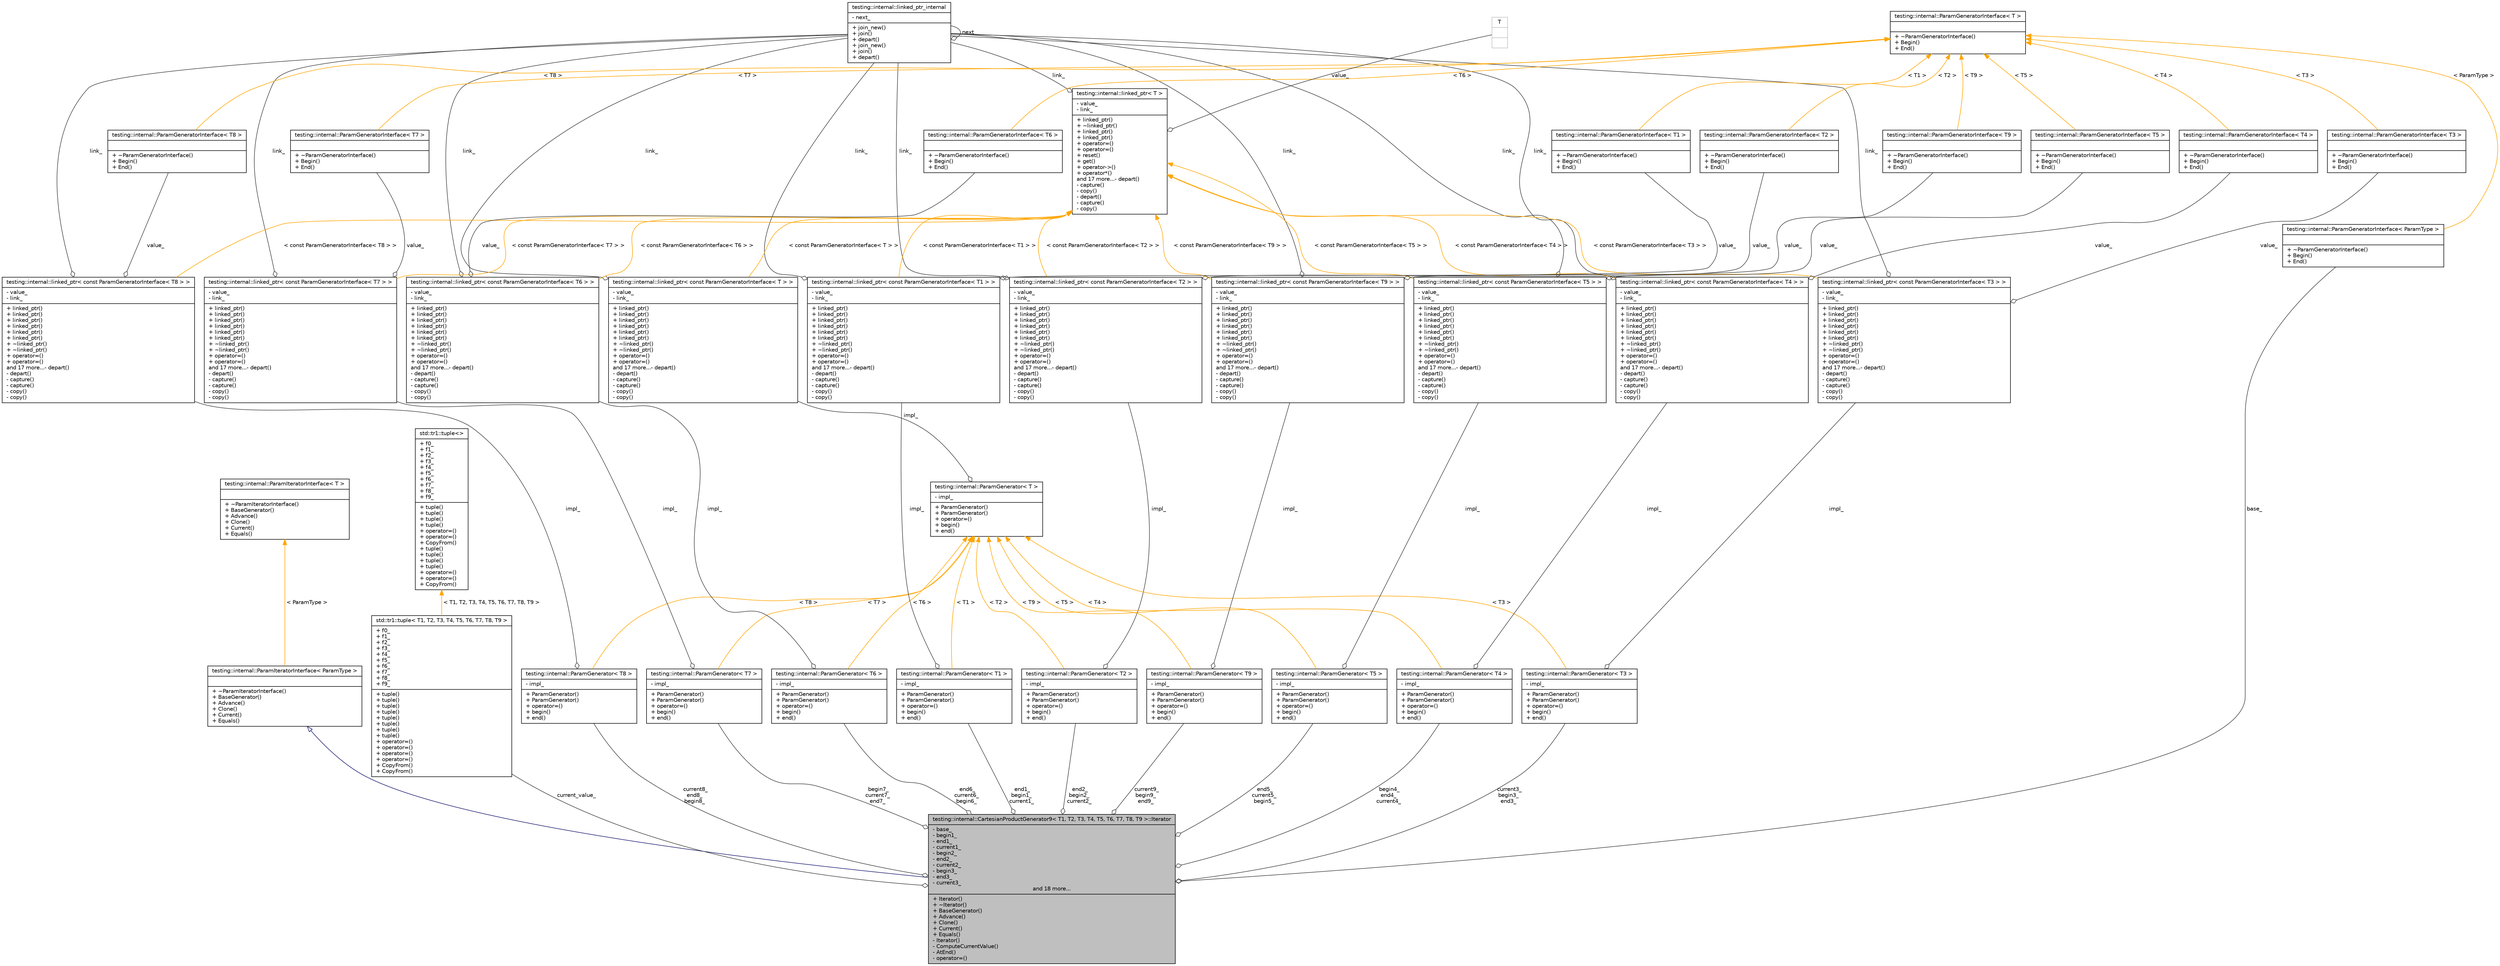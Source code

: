 digraph G
{
  edge [fontname="Helvetica",fontsize="10",labelfontname="Helvetica",labelfontsize="10"];
  node [fontname="Helvetica",fontsize="10",shape=record];
  Node1 [label="{testing::internal::CartesianProductGenerator9\< T1, T2, T3, T4, T5, T6, T7, T8, T9 \>::Iterator\n|- base_\l- begin1_\l- end1_\l- current1_\l- begin2_\l- end2_\l- current2_\l- begin3_\l- end3_\l- current3_\land 18 more...|+ Iterator()\l+ ~Iterator()\l+ BaseGenerator()\l+ Advance()\l+ Clone()\l+ Current()\l+ Equals()\l- Iterator()\l- ComputeCurrentValue()\l- AtEnd()\l- operator=()\l}",height=0.2,width=0.4,color="black", fillcolor="grey75", style="filled" fontcolor="black"];
  Node2 -> Node1 [dir="back",color="midnightblue",fontsize="10",style="solid",arrowtail="onormal",fontname="Helvetica"];
  Node2 [label="{testing::internal::ParamIteratorInterface\< ParamType \>\n||+ ~ParamIteratorInterface()\l+ BaseGenerator()\l+ Advance()\l+ Clone()\l+ Current()\l+ Equals()\l}",height=0.2,width=0.4,color="black", fillcolor="white", style="filled",URL="$classtesting_1_1internal_1_1ParamIteratorInterface.html"];
  Node3 -> Node2 [dir="back",color="orange",fontsize="10",style="solid",label=" \< ParamType \>" ,fontname="Helvetica"];
  Node3 [label="{testing::internal::ParamIteratorInterface\< T \>\n||+ ~ParamIteratorInterface()\l+ BaseGenerator()\l+ Advance()\l+ Clone()\l+ Current()\l+ Equals()\l}",height=0.2,width=0.4,color="black", fillcolor="white", style="filled",URL="$classtesting_1_1internal_1_1ParamIteratorInterface.html"];
  Node4 -> Node1 [color="grey25",fontsize="10",style="solid",label=" current_value_" ,arrowhead="odiamond",fontname="Helvetica"];
  Node4 [label="{std::tr1::tuple\< T1, T2, T3, T4, T5, T6, T7, T8, T9 \>\n|+ f0_\l+ f1_\l+ f2_\l+ f3_\l+ f4_\l+ f5_\l+ f6_\l+ f7_\l+ f8_\l+ f9_\l|+ tuple()\l+ tuple()\l+ tuple()\l+ tuple()\l+ tuple()\l+ tuple()\l+ tuple()\l+ tuple()\l+ operator=()\l+ operator=()\l+ operator=()\l+ operator=()\l+ CopyFrom()\l+ CopyFrom()\l}",height=0.2,width=0.4,color="black", fillcolor="white", style="filled",URL="$classstd_1_1tr1_1_1tuple.html"];
  Node5 -> Node4 [dir="back",color="orange",fontsize="10",style="solid",label=" \< T1, T2, T3, T4, T5, T6, T7, T8, T9 \>" ,fontname="Helvetica"];
  Node5 [label="{std::tr1::tuple\<\>\n|+ f0_\l+ f1_\l+ f2_\l+ f3_\l+ f4_\l+ f5_\l+ f6_\l+ f7_\l+ f8_\l+ f9_\l|+ tuple()\l+ tuple()\l+ tuple()\l+ tuple()\l+ operator=()\l+ operator=()\l+ CopyFrom()\l+ tuple()\l+ tuple()\l+ tuple()\l+ tuple()\l+ operator=()\l+ operator=()\l+ CopyFrom()\l}",height=0.2,width=0.4,color="black", fillcolor="white", style="filled",URL="$classstd_1_1tr1_1_1tuple.html"];
  Node6 -> Node1 [color="grey25",fontsize="10",style="solid",label=" end2_\nbegin2_\ncurrent2_" ,arrowhead="odiamond",fontname="Helvetica"];
  Node6 [label="{testing::internal::ParamGenerator\< T2 \>\n|- impl_\l|+ ParamGenerator()\l+ ParamGenerator()\l+ operator=()\l+ begin()\l+ end()\l}",height=0.2,width=0.4,color="black", fillcolor="white", style="filled",URL="$classtesting_1_1internal_1_1ParamGenerator.html"];
  Node7 -> Node6 [color="grey25",fontsize="10",style="solid",label=" impl_" ,arrowhead="odiamond",fontname="Helvetica"];
  Node7 [label="{testing::internal::linked_ptr\< const ParamGeneratorInterface\< T2 \> \>\n|- value_\l- link_\l|+ linked_ptr()\l+ linked_ptr()\l+ linked_ptr()\l+ linked_ptr()\l+ linked_ptr()\l+ linked_ptr()\l+ ~linked_ptr()\l+ ~linked_ptr()\l+ operator=()\l+ operator=()\land 17 more...- depart()\l- depart()\l- capture()\l- capture()\l- copy()\l- copy()\l}",height=0.2,width=0.4,color="black", fillcolor="white", style="filled",URL="$classtesting_1_1internal_1_1linked__ptr.html"];
  Node8 -> Node7 [color="grey25",fontsize="10",style="solid",label=" link_" ,arrowhead="odiamond",fontname="Helvetica"];
  Node8 [label="{testing::internal::linked_ptr_internal\n|- next_\l|+ join_new()\l+ join()\l+ depart()\l+ join_new()\l+ join()\l+ depart()\l}",height=0.2,width=0.4,color="black", fillcolor="white", style="filled",URL="$classtesting_1_1internal_1_1linked__ptr__internal.html"];
  Node8 -> Node8 [color="grey25",fontsize="10",style="solid",label=" next_" ,arrowhead="odiamond",fontname="Helvetica"];
  Node9 -> Node7 [color="grey25",fontsize="10",style="solid",label=" value_" ,arrowhead="odiamond",fontname="Helvetica"];
  Node9 [label="{testing::internal::ParamGeneratorInterface\< T2 \>\n||+ ~ParamGeneratorInterface()\l+ Begin()\l+ End()\l}",height=0.2,width=0.4,color="black", fillcolor="white", style="filled",URL="$classtesting_1_1internal_1_1ParamGeneratorInterface.html"];
  Node10 -> Node9 [dir="back",color="orange",fontsize="10",style="solid",label=" \< T2 \>" ,fontname="Helvetica"];
  Node10 [label="{testing::internal::ParamGeneratorInterface\< T \>\n||+ ~ParamGeneratorInterface()\l+ Begin()\l+ End()\l}",height=0.2,width=0.4,color="black", fillcolor="white", style="filled",URL="$classtesting_1_1internal_1_1ParamGeneratorInterface.html"];
  Node11 -> Node7 [dir="back",color="orange",fontsize="10",style="solid",label=" \< const ParamGeneratorInterface\< T2 \> \>" ,fontname="Helvetica"];
  Node11 [label="{testing::internal::linked_ptr\< T \>\n|- value_\l- link_\l|+ linked_ptr()\l+ ~linked_ptr()\l+ linked_ptr()\l+ linked_ptr()\l+ operator=()\l+ operator=()\l+ reset()\l+ get()\l+ operator-\>()\l+ operator*()\land 17 more...- depart()\l- capture()\l- copy()\l- depart()\l- capture()\l- copy()\l}",height=0.2,width=0.4,color="black", fillcolor="white", style="filled",URL="$classtesting_1_1internal_1_1linked__ptr.html"];
  Node8 -> Node11 [color="grey25",fontsize="10",style="solid",label=" link_" ,arrowhead="odiamond",fontname="Helvetica"];
  Node12 -> Node11 [color="grey25",fontsize="10",style="solid",label=" value_" ,arrowhead="odiamond",fontname="Helvetica"];
  Node12 [label="{T\n||}",height=0.2,width=0.4,color="grey75", fillcolor="white", style="filled"];
  Node13 -> Node6 [dir="back",color="orange",fontsize="10",style="solid",label=" \< T2 \>" ,fontname="Helvetica"];
  Node13 [label="{testing::internal::ParamGenerator\< T \>\n|- impl_\l|+ ParamGenerator()\l+ ParamGenerator()\l+ operator=()\l+ begin()\l+ end()\l}",height=0.2,width=0.4,color="black", fillcolor="white", style="filled",URL="$classtesting_1_1internal_1_1ParamGenerator.html"];
  Node14 -> Node13 [color="grey25",fontsize="10",style="solid",label=" impl_" ,arrowhead="odiamond",fontname="Helvetica"];
  Node14 [label="{testing::internal::linked_ptr\< const ParamGeneratorInterface\< T \> \>\n|- value_\l- link_\l|+ linked_ptr()\l+ linked_ptr()\l+ linked_ptr()\l+ linked_ptr()\l+ linked_ptr()\l+ linked_ptr()\l+ ~linked_ptr()\l+ ~linked_ptr()\l+ operator=()\l+ operator=()\land 17 more...- depart()\l- depart()\l- capture()\l- capture()\l- copy()\l- copy()\l}",height=0.2,width=0.4,color="black", fillcolor="white", style="filled",URL="$classtesting_1_1internal_1_1linked__ptr.html"];
  Node8 -> Node14 [color="grey25",fontsize="10",style="solid",label=" link_" ,arrowhead="odiamond",fontname="Helvetica"];
  Node11 -> Node14 [dir="back",color="orange",fontsize="10",style="solid",label=" \< const ParamGeneratorInterface\< T \> \>" ,fontname="Helvetica"];
  Node15 -> Node1 [color="grey25",fontsize="10",style="solid",label=" current9_\nbegin9_\nend9_" ,arrowhead="odiamond",fontname="Helvetica"];
  Node15 [label="{testing::internal::ParamGenerator\< T9 \>\n|- impl_\l|+ ParamGenerator()\l+ ParamGenerator()\l+ operator=()\l+ begin()\l+ end()\l}",height=0.2,width=0.4,color="black", fillcolor="white", style="filled",URL="$classtesting_1_1internal_1_1ParamGenerator.html"];
  Node16 -> Node15 [color="grey25",fontsize="10",style="solid",label=" impl_" ,arrowhead="odiamond",fontname="Helvetica"];
  Node16 [label="{testing::internal::linked_ptr\< const ParamGeneratorInterface\< T9 \> \>\n|- value_\l- link_\l|+ linked_ptr()\l+ linked_ptr()\l+ linked_ptr()\l+ linked_ptr()\l+ linked_ptr()\l+ linked_ptr()\l+ ~linked_ptr()\l+ ~linked_ptr()\l+ operator=()\l+ operator=()\land 17 more...- depart()\l- depart()\l- capture()\l- capture()\l- copy()\l- copy()\l}",height=0.2,width=0.4,color="black", fillcolor="white", style="filled",URL="$classtesting_1_1internal_1_1linked__ptr.html"];
  Node8 -> Node16 [color="grey25",fontsize="10",style="solid",label=" link_" ,arrowhead="odiamond",fontname="Helvetica"];
  Node17 -> Node16 [color="grey25",fontsize="10",style="solid",label=" value_" ,arrowhead="odiamond",fontname="Helvetica"];
  Node17 [label="{testing::internal::ParamGeneratorInterface\< T9 \>\n||+ ~ParamGeneratorInterface()\l+ Begin()\l+ End()\l}",height=0.2,width=0.4,color="black", fillcolor="white", style="filled",URL="$classtesting_1_1internal_1_1ParamGeneratorInterface.html"];
  Node10 -> Node17 [dir="back",color="orange",fontsize="10",style="solid",label=" \< T9 \>" ,fontname="Helvetica"];
  Node11 -> Node16 [dir="back",color="orange",fontsize="10",style="solid",label=" \< const ParamGeneratorInterface\< T9 \> \>" ,fontname="Helvetica"];
  Node13 -> Node15 [dir="back",color="orange",fontsize="10",style="solid",label=" \< T9 \>" ,fontname="Helvetica"];
  Node18 -> Node1 [color="grey25",fontsize="10",style="solid",label=" current8_\nend8_\nbegin8_" ,arrowhead="odiamond",fontname="Helvetica"];
  Node18 [label="{testing::internal::ParamGenerator\< T8 \>\n|- impl_\l|+ ParamGenerator()\l+ ParamGenerator()\l+ operator=()\l+ begin()\l+ end()\l}",height=0.2,width=0.4,color="black", fillcolor="white", style="filled",URL="$classtesting_1_1internal_1_1ParamGenerator.html"];
  Node19 -> Node18 [color="grey25",fontsize="10",style="solid",label=" impl_" ,arrowhead="odiamond",fontname="Helvetica"];
  Node19 [label="{testing::internal::linked_ptr\< const ParamGeneratorInterface\< T8 \> \>\n|- value_\l- link_\l|+ linked_ptr()\l+ linked_ptr()\l+ linked_ptr()\l+ linked_ptr()\l+ linked_ptr()\l+ linked_ptr()\l+ ~linked_ptr()\l+ ~linked_ptr()\l+ operator=()\l+ operator=()\land 17 more...- depart()\l- depart()\l- capture()\l- capture()\l- copy()\l- copy()\l}",height=0.2,width=0.4,color="black", fillcolor="white", style="filled",URL="$classtesting_1_1internal_1_1linked__ptr.html"];
  Node8 -> Node19 [color="grey25",fontsize="10",style="solid",label=" link_" ,arrowhead="odiamond",fontname="Helvetica"];
  Node20 -> Node19 [color="grey25",fontsize="10",style="solid",label=" value_" ,arrowhead="odiamond",fontname="Helvetica"];
  Node20 [label="{testing::internal::ParamGeneratorInterface\< T8 \>\n||+ ~ParamGeneratorInterface()\l+ Begin()\l+ End()\l}",height=0.2,width=0.4,color="black", fillcolor="white", style="filled",URL="$classtesting_1_1internal_1_1ParamGeneratorInterface.html"];
  Node10 -> Node20 [dir="back",color="orange",fontsize="10",style="solid",label=" \< T8 \>" ,fontname="Helvetica"];
  Node11 -> Node19 [dir="back",color="orange",fontsize="10",style="solid",label=" \< const ParamGeneratorInterface\< T8 \> \>" ,fontname="Helvetica"];
  Node13 -> Node18 [dir="back",color="orange",fontsize="10",style="solid",label=" \< T8 \>" ,fontname="Helvetica"];
  Node21 -> Node1 [color="grey25",fontsize="10",style="solid",label=" begin7_\ncurrent7_\nend7_" ,arrowhead="odiamond",fontname="Helvetica"];
  Node21 [label="{testing::internal::ParamGenerator\< T7 \>\n|- impl_\l|+ ParamGenerator()\l+ ParamGenerator()\l+ operator=()\l+ begin()\l+ end()\l}",height=0.2,width=0.4,color="black", fillcolor="white", style="filled",URL="$classtesting_1_1internal_1_1ParamGenerator.html"];
  Node22 -> Node21 [color="grey25",fontsize="10",style="solid",label=" impl_" ,arrowhead="odiamond",fontname="Helvetica"];
  Node22 [label="{testing::internal::linked_ptr\< const ParamGeneratorInterface\< T7 \> \>\n|- value_\l- link_\l|+ linked_ptr()\l+ linked_ptr()\l+ linked_ptr()\l+ linked_ptr()\l+ linked_ptr()\l+ linked_ptr()\l+ ~linked_ptr()\l+ ~linked_ptr()\l+ operator=()\l+ operator=()\land 17 more...- depart()\l- depart()\l- capture()\l- capture()\l- copy()\l- copy()\l}",height=0.2,width=0.4,color="black", fillcolor="white", style="filled",URL="$classtesting_1_1internal_1_1linked__ptr.html"];
  Node8 -> Node22 [color="grey25",fontsize="10",style="solid",label=" link_" ,arrowhead="odiamond",fontname="Helvetica"];
  Node23 -> Node22 [color="grey25",fontsize="10",style="solid",label=" value_" ,arrowhead="odiamond",fontname="Helvetica"];
  Node23 [label="{testing::internal::ParamGeneratorInterface\< T7 \>\n||+ ~ParamGeneratorInterface()\l+ Begin()\l+ End()\l}",height=0.2,width=0.4,color="black", fillcolor="white", style="filled",URL="$classtesting_1_1internal_1_1ParamGeneratorInterface.html"];
  Node10 -> Node23 [dir="back",color="orange",fontsize="10",style="solid",label=" \< T7 \>" ,fontname="Helvetica"];
  Node11 -> Node22 [dir="back",color="orange",fontsize="10",style="solid",label=" \< const ParamGeneratorInterface\< T7 \> \>" ,fontname="Helvetica"];
  Node13 -> Node21 [dir="back",color="orange",fontsize="10",style="solid",label=" \< T7 \>" ,fontname="Helvetica"];
  Node24 -> Node1 [color="grey25",fontsize="10",style="solid",label=" base_" ,arrowhead="odiamond",fontname="Helvetica"];
  Node24 [label="{testing::internal::ParamGeneratorInterface\< ParamType \>\n||+ ~ParamGeneratorInterface()\l+ Begin()\l+ End()\l}",height=0.2,width=0.4,color="black", fillcolor="white", style="filled",URL="$classtesting_1_1internal_1_1ParamGeneratorInterface.html"];
  Node10 -> Node24 [dir="back",color="orange",fontsize="10",style="solid",label=" \< ParamType \>" ,fontname="Helvetica"];
  Node25 -> Node1 [color="grey25",fontsize="10",style="solid",label=" end6_\ncurrent6_\nbegin6_" ,arrowhead="odiamond",fontname="Helvetica"];
  Node25 [label="{testing::internal::ParamGenerator\< T6 \>\n|- impl_\l|+ ParamGenerator()\l+ ParamGenerator()\l+ operator=()\l+ begin()\l+ end()\l}",height=0.2,width=0.4,color="black", fillcolor="white", style="filled",URL="$classtesting_1_1internal_1_1ParamGenerator.html"];
  Node26 -> Node25 [color="grey25",fontsize="10",style="solid",label=" impl_" ,arrowhead="odiamond",fontname="Helvetica"];
  Node26 [label="{testing::internal::linked_ptr\< const ParamGeneratorInterface\< T6 \> \>\n|- value_\l- link_\l|+ linked_ptr()\l+ linked_ptr()\l+ linked_ptr()\l+ linked_ptr()\l+ linked_ptr()\l+ linked_ptr()\l+ ~linked_ptr()\l+ ~linked_ptr()\l+ operator=()\l+ operator=()\land 17 more...- depart()\l- depart()\l- capture()\l- capture()\l- copy()\l- copy()\l}",height=0.2,width=0.4,color="black", fillcolor="white", style="filled",URL="$classtesting_1_1internal_1_1linked__ptr.html"];
  Node8 -> Node26 [color="grey25",fontsize="10",style="solid",label=" link_" ,arrowhead="odiamond",fontname="Helvetica"];
  Node27 -> Node26 [color="grey25",fontsize="10",style="solid",label=" value_" ,arrowhead="odiamond",fontname="Helvetica"];
  Node27 [label="{testing::internal::ParamGeneratorInterface\< T6 \>\n||+ ~ParamGeneratorInterface()\l+ Begin()\l+ End()\l}",height=0.2,width=0.4,color="black", fillcolor="white", style="filled",URL="$classtesting_1_1internal_1_1ParamGeneratorInterface.html"];
  Node10 -> Node27 [dir="back",color="orange",fontsize="10",style="solid",label=" \< T6 \>" ,fontname="Helvetica"];
  Node11 -> Node26 [dir="back",color="orange",fontsize="10",style="solid",label=" \< const ParamGeneratorInterface\< T6 \> \>" ,fontname="Helvetica"];
  Node13 -> Node25 [dir="back",color="orange",fontsize="10",style="solid",label=" \< T6 \>" ,fontname="Helvetica"];
  Node28 -> Node1 [color="grey25",fontsize="10",style="solid",label=" end1_\nbegin1_\ncurrent1_" ,arrowhead="odiamond",fontname="Helvetica"];
  Node28 [label="{testing::internal::ParamGenerator\< T1 \>\n|- impl_\l|+ ParamGenerator()\l+ ParamGenerator()\l+ operator=()\l+ begin()\l+ end()\l}",height=0.2,width=0.4,color="black", fillcolor="white", style="filled",URL="$classtesting_1_1internal_1_1ParamGenerator.html"];
  Node29 -> Node28 [color="grey25",fontsize="10",style="solid",label=" impl_" ,arrowhead="odiamond",fontname="Helvetica"];
  Node29 [label="{testing::internal::linked_ptr\< const ParamGeneratorInterface\< T1 \> \>\n|- value_\l- link_\l|+ linked_ptr()\l+ linked_ptr()\l+ linked_ptr()\l+ linked_ptr()\l+ linked_ptr()\l+ linked_ptr()\l+ ~linked_ptr()\l+ ~linked_ptr()\l+ operator=()\l+ operator=()\land 17 more...- depart()\l- depart()\l- capture()\l- capture()\l- copy()\l- copy()\l}",height=0.2,width=0.4,color="black", fillcolor="white", style="filled",URL="$classtesting_1_1internal_1_1linked__ptr.html"];
  Node8 -> Node29 [color="grey25",fontsize="10",style="solid",label=" link_" ,arrowhead="odiamond",fontname="Helvetica"];
  Node30 -> Node29 [color="grey25",fontsize="10",style="solid",label=" value_" ,arrowhead="odiamond",fontname="Helvetica"];
  Node30 [label="{testing::internal::ParamGeneratorInterface\< T1 \>\n||+ ~ParamGeneratorInterface()\l+ Begin()\l+ End()\l}",height=0.2,width=0.4,color="black", fillcolor="white", style="filled",URL="$classtesting_1_1internal_1_1ParamGeneratorInterface.html"];
  Node10 -> Node30 [dir="back",color="orange",fontsize="10",style="solid",label=" \< T1 \>" ,fontname="Helvetica"];
  Node11 -> Node29 [dir="back",color="orange",fontsize="10",style="solid",label=" \< const ParamGeneratorInterface\< T1 \> \>" ,fontname="Helvetica"];
  Node13 -> Node28 [dir="back",color="orange",fontsize="10",style="solid",label=" \< T1 \>" ,fontname="Helvetica"];
  Node31 -> Node1 [color="grey25",fontsize="10",style="solid",label=" end5_\ncurrent5_\nbegin5_" ,arrowhead="odiamond",fontname="Helvetica"];
  Node31 [label="{testing::internal::ParamGenerator\< T5 \>\n|- impl_\l|+ ParamGenerator()\l+ ParamGenerator()\l+ operator=()\l+ begin()\l+ end()\l}",height=0.2,width=0.4,color="black", fillcolor="white", style="filled",URL="$classtesting_1_1internal_1_1ParamGenerator.html"];
  Node32 -> Node31 [color="grey25",fontsize="10",style="solid",label=" impl_" ,arrowhead="odiamond",fontname="Helvetica"];
  Node32 [label="{testing::internal::linked_ptr\< const ParamGeneratorInterface\< T5 \> \>\n|- value_\l- link_\l|+ linked_ptr()\l+ linked_ptr()\l+ linked_ptr()\l+ linked_ptr()\l+ linked_ptr()\l+ linked_ptr()\l+ ~linked_ptr()\l+ ~linked_ptr()\l+ operator=()\l+ operator=()\land 17 more...- depart()\l- depart()\l- capture()\l- capture()\l- copy()\l- copy()\l}",height=0.2,width=0.4,color="black", fillcolor="white", style="filled",URL="$classtesting_1_1internal_1_1linked__ptr.html"];
  Node8 -> Node32 [color="grey25",fontsize="10",style="solid",label=" link_" ,arrowhead="odiamond",fontname="Helvetica"];
  Node33 -> Node32 [color="grey25",fontsize="10",style="solid",label=" value_" ,arrowhead="odiamond",fontname="Helvetica"];
  Node33 [label="{testing::internal::ParamGeneratorInterface\< T5 \>\n||+ ~ParamGeneratorInterface()\l+ Begin()\l+ End()\l}",height=0.2,width=0.4,color="black", fillcolor="white", style="filled",URL="$classtesting_1_1internal_1_1ParamGeneratorInterface.html"];
  Node10 -> Node33 [dir="back",color="orange",fontsize="10",style="solid",label=" \< T5 \>" ,fontname="Helvetica"];
  Node11 -> Node32 [dir="back",color="orange",fontsize="10",style="solid",label=" \< const ParamGeneratorInterface\< T5 \> \>" ,fontname="Helvetica"];
  Node13 -> Node31 [dir="back",color="orange",fontsize="10",style="solid",label=" \< T5 \>" ,fontname="Helvetica"];
  Node34 -> Node1 [color="grey25",fontsize="10",style="solid",label=" begin4_\nend4_\ncurrent4_" ,arrowhead="odiamond",fontname="Helvetica"];
  Node34 [label="{testing::internal::ParamGenerator\< T4 \>\n|- impl_\l|+ ParamGenerator()\l+ ParamGenerator()\l+ operator=()\l+ begin()\l+ end()\l}",height=0.2,width=0.4,color="black", fillcolor="white", style="filled",URL="$classtesting_1_1internal_1_1ParamGenerator.html"];
  Node35 -> Node34 [color="grey25",fontsize="10",style="solid",label=" impl_" ,arrowhead="odiamond",fontname="Helvetica"];
  Node35 [label="{testing::internal::linked_ptr\< const ParamGeneratorInterface\< T4 \> \>\n|- value_\l- link_\l|+ linked_ptr()\l+ linked_ptr()\l+ linked_ptr()\l+ linked_ptr()\l+ linked_ptr()\l+ linked_ptr()\l+ ~linked_ptr()\l+ ~linked_ptr()\l+ operator=()\l+ operator=()\land 17 more...- depart()\l- depart()\l- capture()\l- capture()\l- copy()\l- copy()\l}",height=0.2,width=0.4,color="black", fillcolor="white", style="filled",URL="$classtesting_1_1internal_1_1linked__ptr.html"];
  Node8 -> Node35 [color="grey25",fontsize="10",style="solid",label=" link_" ,arrowhead="odiamond",fontname="Helvetica"];
  Node36 -> Node35 [color="grey25",fontsize="10",style="solid",label=" value_" ,arrowhead="odiamond",fontname="Helvetica"];
  Node36 [label="{testing::internal::ParamGeneratorInterface\< T4 \>\n||+ ~ParamGeneratorInterface()\l+ Begin()\l+ End()\l}",height=0.2,width=0.4,color="black", fillcolor="white", style="filled",URL="$classtesting_1_1internal_1_1ParamGeneratorInterface.html"];
  Node10 -> Node36 [dir="back",color="orange",fontsize="10",style="solid",label=" \< T4 \>" ,fontname="Helvetica"];
  Node11 -> Node35 [dir="back",color="orange",fontsize="10",style="solid",label=" \< const ParamGeneratorInterface\< T4 \> \>" ,fontname="Helvetica"];
  Node13 -> Node34 [dir="back",color="orange",fontsize="10",style="solid",label=" \< T4 \>" ,fontname="Helvetica"];
  Node37 -> Node1 [color="grey25",fontsize="10",style="solid",label=" current3_\nbegin3_\nend3_" ,arrowhead="odiamond",fontname="Helvetica"];
  Node37 [label="{testing::internal::ParamGenerator\< T3 \>\n|- impl_\l|+ ParamGenerator()\l+ ParamGenerator()\l+ operator=()\l+ begin()\l+ end()\l}",height=0.2,width=0.4,color="black", fillcolor="white", style="filled",URL="$classtesting_1_1internal_1_1ParamGenerator.html"];
  Node38 -> Node37 [color="grey25",fontsize="10",style="solid",label=" impl_" ,arrowhead="odiamond",fontname="Helvetica"];
  Node38 [label="{testing::internal::linked_ptr\< const ParamGeneratorInterface\< T3 \> \>\n|- value_\l- link_\l|+ linked_ptr()\l+ linked_ptr()\l+ linked_ptr()\l+ linked_ptr()\l+ linked_ptr()\l+ linked_ptr()\l+ ~linked_ptr()\l+ ~linked_ptr()\l+ operator=()\l+ operator=()\land 17 more...- depart()\l- depart()\l- capture()\l- capture()\l- copy()\l- copy()\l}",height=0.2,width=0.4,color="black", fillcolor="white", style="filled",URL="$classtesting_1_1internal_1_1linked__ptr.html"];
  Node8 -> Node38 [color="grey25",fontsize="10",style="solid",label=" link_" ,arrowhead="odiamond",fontname="Helvetica"];
  Node39 -> Node38 [color="grey25",fontsize="10",style="solid",label=" value_" ,arrowhead="odiamond",fontname="Helvetica"];
  Node39 [label="{testing::internal::ParamGeneratorInterface\< T3 \>\n||+ ~ParamGeneratorInterface()\l+ Begin()\l+ End()\l}",height=0.2,width=0.4,color="black", fillcolor="white", style="filled",URL="$classtesting_1_1internal_1_1ParamGeneratorInterface.html"];
  Node10 -> Node39 [dir="back",color="orange",fontsize="10",style="solid",label=" \< T3 \>" ,fontname="Helvetica"];
  Node11 -> Node38 [dir="back",color="orange",fontsize="10",style="solid",label=" \< const ParamGeneratorInterface\< T3 \> \>" ,fontname="Helvetica"];
  Node13 -> Node37 [dir="back",color="orange",fontsize="10",style="solid",label=" \< T3 \>" ,fontname="Helvetica"];
}
